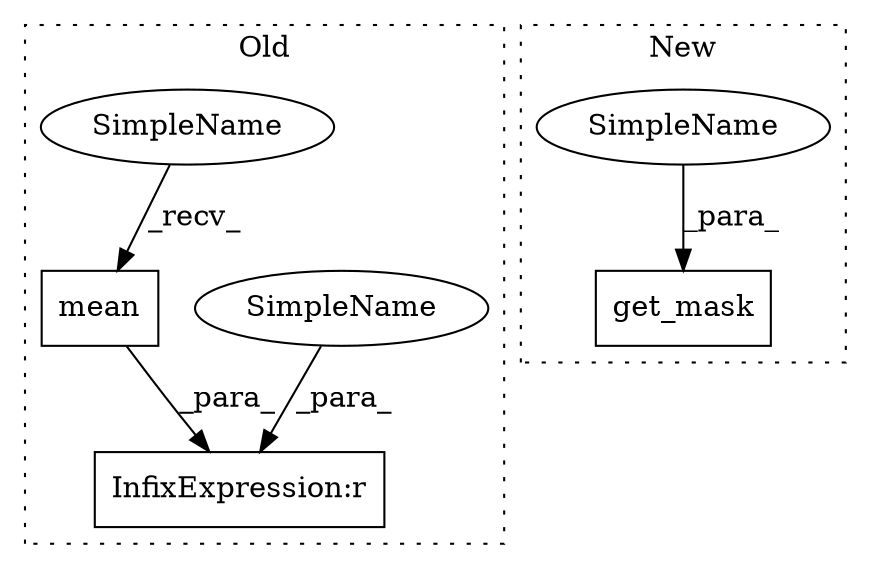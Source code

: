 digraph G {
subgraph cluster0 {
1 [label="mean" a="32" s="10788" l="6" shape="box"];
3 [label="InfixExpression:r" a="27" s="10781" l="3" shape="box"];
4 [label="SimpleName" a="42" s="10778" l="3" shape="ellipse"];
5 [label="SimpleName" a="42" s="10784" l="3" shape="ellipse"];
label = "Old";
style="dotted";
}
subgraph cluster1 {
2 [label="get_mask" a="32" s="10836,10848" l="9,1" shape="box"];
6 [label="SimpleName" a="42" s="10845" l="3" shape="ellipse"];
label = "New";
style="dotted";
}
1 -> 3 [label="_para_"];
4 -> 3 [label="_para_"];
5 -> 1 [label="_recv_"];
6 -> 2 [label="_para_"];
}